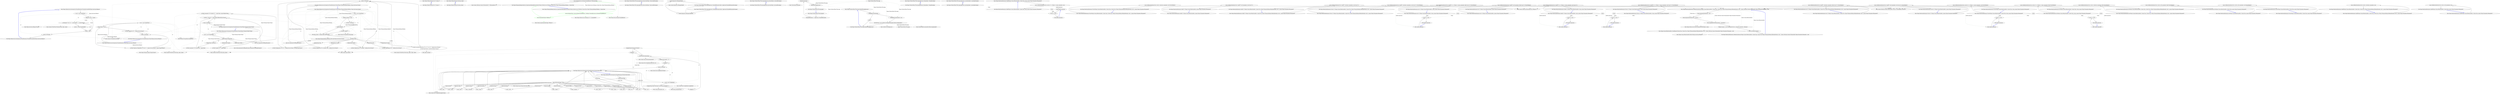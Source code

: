 digraph  {
n0 [label="Entry Ninject.Infrastructure.Introspection.FormatExtensions.FormatActivationPath(Ninject.Activation.IRequest)", span="34-34", cluster="Ninject.Infrastructure.Introspection.FormatExtensions.FormatActivationPath(Ninject.Activation.IRequest)"];
n1 [label="var sw = new StringWriter()", span="36-36", cluster="Ninject.Infrastructure.Introspection.FormatExtensions.FormatActivationPath(Ninject.Activation.IRequest)"];
n2 [label="IRequest current = request", span="38-38", cluster="Ninject.Infrastructure.Introspection.FormatExtensions.FormatActivationPath(Ninject.Activation.IRequest)"];
n8 [label="Entry System.IO.StringWriter.StringWriter()", span="0-0", cluster="System.IO.StringWriter.StringWriter()"];
n4 [label="sw.WriteLine(''{0,3}) {1}'', current.Depth + 1, current.Format())", span="42-42", cluster="Ninject.Infrastructure.Introspection.FormatExtensions.FormatActivationPath(Ninject.Activation.IRequest)"];
n6 [label="return sw.ToString();", span="46-46", cluster="Ninject.Infrastructure.Introspection.FormatExtensions.FormatActivationPath(Ninject.Activation.IRequest)"];
n3 [label="current != null", span="40-40", cluster="Ninject.Infrastructure.Introspection.FormatExtensions.FormatActivationPath(Ninject.Activation.IRequest)"];
n5 [label="current = current.ParentRequest", span="43-43", cluster="Ninject.Infrastructure.Introspection.FormatExtensions.FormatActivationPath(Ninject.Activation.IRequest)"];
n9 [label="Entry Ninject.Activation.IRequest.Format()", span="104-104", cluster="Ninject.Activation.IRequest.Format()"];
n10 [label="Entry System.IO.TextWriter.WriteLine(string, object, object)", span="0-0", cluster="System.IO.TextWriter.WriteLine(string, object, object)"];
n7 [label="Exit Ninject.Infrastructure.Introspection.FormatExtensions.FormatActivationPath(Ninject.Activation.IRequest)", span="34-34", cluster="Ninject.Infrastructure.Introspection.FormatExtensions.FormatActivationPath(Ninject.Activation.IRequest)"];
n11 [label="Entry System.IO.StringWriter.ToString()", span="0-0", cluster="System.IO.StringWriter.ToString()"];
n12 [label="Entry Ninject.Infrastructure.Introspection.FormatExtensions.Format(Ninject.Planning.Bindings.IBinding, Ninject.Activation.IContext)", span="56-56", cluster="Ninject.Infrastructure.Introspection.FormatExtensions.Format(Ninject.Planning.Bindings.IBinding, Ninject.Activation.IContext)"];
n13 [label="var sw = new StringWriter()", span="58-58", cluster="Ninject.Infrastructure.Introspection.FormatExtensions.Format(Ninject.Planning.Bindings.IBinding, Ninject.Activation.IContext)"];
n14 [label="binding.Condition != null", span="60-60", cluster="Ninject.Infrastructure.Introspection.FormatExtensions.Format(Ninject.Planning.Bindings.IBinding, Ninject.Activation.IContext)"];
n16 [label="binding.IsImplicit", span="63-63", cluster="Ninject.Infrastructure.Introspection.FormatExtensions.Format(Ninject.Planning.Bindings.IBinding, Ninject.Activation.IContext)"];
n18 [label="IProvider provider = binding.GetProvider(context)", span="66-66", cluster="Ninject.Infrastructure.Introspection.FormatExtensions.Format(Ninject.Planning.Bindings.IBinding, Ninject.Activation.IContext)"];
n19 [label="binding.Target", span="68-68", cluster="Ninject.Infrastructure.Introspection.FormatExtensions.Format(Ninject.Planning.Bindings.IBinding, Ninject.Activation.IContext)"];
n21 [label="sw.Write(''self-binding of {0}'', binding.Service.Format())", span="71-71", cluster="Ninject.Infrastructure.Introspection.FormatExtensions.Format(Ninject.Planning.Bindings.IBinding, Ninject.Activation.IContext)"];
n23 [label="sw.Write(''binding from {0} to {1}'', binding.Service.Format(), provider.Type.Format())", span="75-75", cluster="Ninject.Infrastructure.Introspection.FormatExtensions.Format(Ninject.Planning.Bindings.IBinding, Ninject.Activation.IContext)"];
n25 [label="sw.Write(''provider binding from {0} to {1} (via {2})'', binding.Service.Format(),\r\n                            provider.Type.Format(), provider.GetType().Format())", span="79-80", cluster="Ninject.Infrastructure.Introspection.FormatExtensions.Format(Ninject.Planning.Bindings.IBinding, Ninject.Activation.IContext)"];
n27 [label="sw.Write(''binding from {0} to method'', binding.Service.Format())", span="84-84", cluster="Ninject.Infrastructure.Introspection.FormatExtensions.Format(Ninject.Planning.Bindings.IBinding, Ninject.Activation.IContext)"];
n29 [label="sw.Write(''binding from {0} to constant value'', binding.Service.Format())", span="88-88", cluster="Ninject.Infrastructure.Introspection.FormatExtensions.Format(Ninject.Planning.Bindings.IBinding, Ninject.Activation.IContext)"];
n15 [label="sw.Write(''conditional '')", span="61-61", cluster="Ninject.Infrastructure.Introspection.FormatExtensions.Format(Ninject.Planning.Bindings.IBinding, Ninject.Activation.IContext)"];
n17 [label="sw.Write(''implicit '')", span="64-64", cluster="Ninject.Infrastructure.Introspection.FormatExtensions.Format(Ninject.Planning.Bindings.IBinding, Ninject.Activation.IContext)"];
n31 [label="return sw.ToString();", span="95-95", cluster="Ninject.Infrastructure.Introspection.FormatExtensions.Format(Ninject.Planning.Bindings.IBinding, Ninject.Activation.IContext)"];
n33 [label="Entry System.IO.StringWriter.Write(string)", span="0-0", cluster="System.IO.StringWriter.Write(string)"];
n34 [label="Entry Ninject.Planning.Bindings.IBinding.GetProvider(Ninject.Activation.IContext)", span="83-83", cluster="Ninject.Planning.Bindings.IBinding.GetProvider(Ninject.Activation.IContext)"];
n20 [label="BindingTarget.Self", span="70-70", cluster="Ninject.Infrastructure.Introspection.FormatExtensions.Format(Ninject.Planning.Bindings.IBinding, Ninject.Activation.IContext)"];
n22 [label="BindingTarget.Type", span="74-74", cluster="Ninject.Infrastructure.Introspection.FormatExtensions.Format(Ninject.Planning.Bindings.IBinding, Ninject.Activation.IContext)"];
n24 [label="BindingTarget.Provider", span="78-78", cluster="Ninject.Infrastructure.Introspection.FormatExtensions.Format(Ninject.Planning.Bindings.IBinding, Ninject.Activation.IContext)"];
n26 [label="BindingTarget.Method", span="83-83", cluster="Ninject.Infrastructure.Introspection.FormatExtensions.Format(Ninject.Planning.Bindings.IBinding, Ninject.Activation.IContext)"];
n28 [label="BindingTarget.Constant", span="87-87", cluster="Ninject.Infrastructure.Introspection.FormatExtensions.Format(Ninject.Planning.Bindings.IBinding, Ninject.Activation.IContext)"];
n30 [label="throw new ArgumentOutOfRangeException();", span="92-92", cluster="Ninject.Infrastructure.Introspection.FormatExtensions.Format(Ninject.Planning.Bindings.IBinding, Ninject.Activation.IContext)"];
n35 [label="Entry System.Type.Format()", span="155-155", cluster="System.Type.Format()"];
n36 [label="Entry System.IO.TextWriter.Write(string, object)", span="0-0", cluster="System.IO.TextWriter.Write(string, object)"];
n37 [label="Entry System.IO.TextWriter.Write(string, object, object)", span="0-0", cluster="System.IO.TextWriter.Write(string, object, object)"];
n38 [label="Entry object.GetType()", span="0-0", cluster="object.GetType()"];
n39 [label="Entry System.IO.TextWriter.Write(string, object, object, object)", span="0-0", cluster="System.IO.TextWriter.Write(string, object, object, object)"];
n32 [label="Exit Ninject.Infrastructure.Introspection.FormatExtensions.Format(Ninject.Planning.Bindings.IBinding, Ninject.Activation.IContext)", span="56-56", cluster="Ninject.Infrastructure.Introspection.FormatExtensions.Format(Ninject.Planning.Bindings.IBinding, Ninject.Activation.IContext)"];
n40 [label="Entry System.ArgumentOutOfRangeException.ArgumentOutOfRangeException()", span="0-0", cluster="System.ArgumentOutOfRangeException.ArgumentOutOfRangeException()"];
n41 [label="Entry Ninject.Infrastructure.Introspection.FormatExtensions.Format(Ninject.Activation.IRequest)", span="104-104", cluster="Ninject.Infrastructure.Introspection.FormatExtensions.Format(Ninject.Activation.IRequest)"];
n42 [label="var sw = new StringWriter()", span="106-106", cluster="Ninject.Infrastructure.Introspection.FormatExtensions.Format(Ninject.Activation.IRequest)"];
n43 [label="request.Target == null", span="108-108", cluster="Ninject.Infrastructure.Introspection.FormatExtensions.Format(Ninject.Activation.IRequest)"];
n44 [label="sw.Write(''Request for {0}'', request.Service.Format())", span="109-109", cluster="Ninject.Infrastructure.Introspection.FormatExtensions.Format(Ninject.Activation.IRequest)"];
n45 [label="sw.Write(''Injection of dependency {0} into {1}'', request.Service.Format(), request.Target.Format())", span="111-111", cluster="Ninject.Infrastructure.Introspection.FormatExtensions.Format(Ninject.Activation.IRequest)"];
n46 [label="return sw.ToString();", span="113-113", cluster="Ninject.Infrastructure.Introspection.FormatExtensions.Format(Ninject.Activation.IRequest)"];
n48 [label="Entry Ninject.Planning.Targets.ITarget.Format()", span="122-122", cluster="Ninject.Planning.Targets.ITarget.Format()"];
n47 [label="Exit Ninject.Infrastructure.Introspection.FormatExtensions.Format(Ninject.Activation.IRequest)", span="104-104", cluster="Ninject.Infrastructure.Introspection.FormatExtensions.Format(Ninject.Activation.IRequest)"];
n49 [label="Entry Ninject.Infrastructure.Introspection.FormatExtensions.Format(Ninject.Planning.Targets.ITarget)", span="122-122", cluster="Ninject.Infrastructure.Introspection.FormatExtensions.Format(Ninject.Planning.Targets.ITarget)"];
n50 [label="var sw = new StringWriter()", span="124-124", cluster="Ninject.Infrastructure.Introspection.FormatExtensions.Format(Ninject.Planning.Targets.ITarget)"];
n51 [label="target.Member.MemberType", span="126-126", cluster="Ninject.Infrastructure.Introspection.FormatExtensions.Format(Ninject.Planning.Targets.ITarget)"];
n53 [label="sw.Write(''parameter {0} of constructor'', target.Name)", span="129-129", cluster="Ninject.Infrastructure.Introspection.FormatExtensions.Format(Ninject.Planning.Targets.ITarget)"];
n55 [label="sw.Write(''parameter {0} of method {1}'', target.Name, target.Member.Name)", span="133-133", cluster="Ninject.Infrastructure.Introspection.FormatExtensions.Format(Ninject.Planning.Targets.ITarget)"];
n57 [label="sw.Write(''property {0}'', target.Name)", span="137-137", cluster="Ninject.Infrastructure.Introspection.FormatExtensions.Format(Ninject.Planning.Targets.ITarget)"];
n59 [label="sw.Write('' of type {0}'', target.Member.ReflectedType.Format())", span="144-144", cluster="Ninject.Infrastructure.Introspection.FormatExtensions.Format(Ninject.Planning.Targets.ITarget)"];
n60 [label="return sw.ToString();", span="146-146", cluster="Ninject.Infrastructure.Introspection.FormatExtensions.Format(Ninject.Planning.Targets.ITarget)"];
n52 [label="MemberTypes.Constructor", span="128-128", cluster="Ninject.Infrastructure.Introspection.FormatExtensions.Format(Ninject.Planning.Targets.ITarget)"];
n54 [label="MemberTypes.Method", span="132-132", cluster="Ninject.Infrastructure.Introspection.FormatExtensions.Format(Ninject.Planning.Targets.ITarget)"];
n56 [label="MemberTypes.Property", span="136-136", cluster="Ninject.Infrastructure.Introspection.FormatExtensions.Format(Ninject.Planning.Targets.ITarget)"];
n58 [label="throw new ArgumentOutOfRangeException();", span="141-141", cluster="Ninject.Infrastructure.Introspection.FormatExtensions.Format(Ninject.Planning.Targets.ITarget)"];
n61 [label="Exit Ninject.Infrastructure.Introspection.FormatExtensions.Format(Ninject.Planning.Targets.ITarget)", span="122-122", cluster="Ninject.Infrastructure.Introspection.FormatExtensions.Format(Ninject.Planning.Targets.ITarget)"];
n62 [label="Entry Ninject.Infrastructure.Introspection.FormatExtensions.Format(System.Type)", span="155-155", cluster="Ninject.Infrastructure.Introspection.FormatExtensions.Format(System.Type)"];
n63 [label="type.IsGenericType", span="157-157", cluster="Ninject.Infrastructure.Introspection.FormatExtensions.Format(System.Type)"];
n65 [label="sb.Append(type.Name.Substring(0, type.Name.LastIndexOf('`')))", span="161-161", cluster="Ninject.Infrastructure.Introspection.FormatExtensions.Format(System.Type)"];
n67 [label="type.GetGenericArguments()", span="164-164", cluster="Ninject.Infrastructure.Introspection.FormatExtensions.Format(System.Type)"];
n73 [label="Type.GetTypeCode(type)", span="177-177", cluster="Ninject.Infrastructure.Introspection.FormatExtensions.Format(System.Type)"];
n104 [label="return type.Name;", span="194-194", cluster="Ninject.Infrastructure.Introspection.FormatExtensions.Format(System.Type)"];
n64 [label="var sb = new StringBuilder()", span="159-159", cluster="Ninject.Infrastructure.Introspection.FormatExtensions.Format(System.Type)"];
n106 [label="Entry System.Text.StringBuilder.StringBuilder()", span="0-0", cluster="System.Text.StringBuilder.StringBuilder()"];
n66 [label="sb.Append(''{'')", span="162-162", cluster="Ninject.Infrastructure.Introspection.FormatExtensions.Format(System.Type)"];
n68 [label="sb.Append(genericArgument.Format())", span="166-166", cluster="Ninject.Infrastructure.Introspection.FormatExtensions.Format(System.Type)"];
n69 [label="sb.Append('', '')", span="167-167", cluster="Ninject.Infrastructure.Introspection.FormatExtensions.Format(System.Type)"];
n70 [label="sb.Remove(sb.Length - 2, 2)", span="170-170", cluster="Ninject.Infrastructure.Introspection.FormatExtensions.Format(System.Type)"];
n71 [label="sb.Append(''}'')", span="171-171", cluster="Ninject.Infrastructure.Introspection.FormatExtensions.Format(System.Type)"];
n72 [label="return sb.ToString();", span="173-173", cluster="Ninject.Infrastructure.Introspection.FormatExtensions.Format(System.Type)"];
n107 [label="Entry string.LastIndexOf(char)", span="0-0", cluster="string.LastIndexOf(char)"];
n108 [label="Entry string.Substring(int, int)", span="0-0", cluster="string.Substring(int, int)"];
n109 [label="Entry System.Text.StringBuilder.Append(string)", span="0-0", cluster="System.Text.StringBuilder.Append(string)"];
n110 [label="Entry System.Type.GetGenericArguments()", span="0-0", cluster="System.Type.GetGenericArguments()"];
n111 [label="Entry System.Text.StringBuilder.Remove(int, int)", span="0-0", cluster="System.Text.StringBuilder.Remove(int, int)"];
n74 [label="TypeCode.Boolean", span="179-179", cluster="Ninject.Infrastructure.Introspection.FormatExtensions.Format(System.Type)"];
n76 [label="TypeCode.Char", span="180-180", cluster="Ninject.Infrastructure.Introspection.FormatExtensions.Format(System.Type)"];
n78 [label="TypeCode.SByte", span="181-181", cluster="Ninject.Infrastructure.Introspection.FormatExtensions.Format(System.Type)"];
n80 [label="TypeCode.Byte", span="182-182", cluster="Ninject.Infrastructure.Introspection.FormatExtensions.Format(System.Type)"];
n82 [label="TypeCode.Int16", span="183-183", cluster="Ninject.Infrastructure.Introspection.FormatExtensions.Format(System.Type)"];
n84 [label="TypeCode.UInt16", span="184-184", cluster="Ninject.Infrastructure.Introspection.FormatExtensions.Format(System.Type)"];
n86 [label="TypeCode.Int32", span="185-185", cluster="Ninject.Infrastructure.Introspection.FormatExtensions.Format(System.Type)"];
n88 [label="TypeCode.UInt32", span="186-186", cluster="Ninject.Infrastructure.Introspection.FormatExtensions.Format(System.Type)"];
n90 [label="TypeCode.Int64", span="187-187", cluster="Ninject.Infrastructure.Introspection.FormatExtensions.Format(System.Type)"];
n92 [label="TypeCode.UInt64", span="188-188", cluster="Ninject.Infrastructure.Introspection.FormatExtensions.Format(System.Type)"];
n94 [label="TypeCode.Single", span="189-189", cluster="Ninject.Infrastructure.Introspection.FormatExtensions.Format(System.Type)"];
n96 [label="TypeCode.Double", span="190-190", cluster="Ninject.Infrastructure.Introspection.FormatExtensions.Format(System.Type)"];
n98 [label="TypeCode.Decimal", span="191-191", cluster="Ninject.Infrastructure.Introspection.FormatExtensions.Format(System.Type)"];
n100 [label="TypeCode.DateTime", span="192-192", cluster="Ninject.Infrastructure.Introspection.FormatExtensions.Format(System.Type)"];
n102 [label="TypeCode.String", span="193-193", cluster="Ninject.Infrastructure.Introspection.FormatExtensions.Format(System.Type)"];
n113 [label="Entry System.Type.GetTypeCode(System.Type)", span="0-0", cluster="System.Type.GetTypeCode(System.Type)"];
n75 [label="return ''bool'';", span="179-179", cluster="Ninject.Infrastructure.Introspection.FormatExtensions.Format(System.Type)"];
n77 [label="return ''char'';", span="180-180", cluster="Ninject.Infrastructure.Introspection.FormatExtensions.Format(System.Type)"];
n79 [label="return ''sbyte'';", span="181-181", cluster="Ninject.Infrastructure.Introspection.FormatExtensions.Format(System.Type)"];
n81 [label="return ''byte'';", span="182-182", cluster="Ninject.Infrastructure.Introspection.FormatExtensions.Format(System.Type)"];
n83 [label="return ''short'';", span="183-183", cluster="Ninject.Infrastructure.Introspection.FormatExtensions.Format(System.Type)"];
n85 [label="return ''ushort'';", span="184-184", cluster="Ninject.Infrastructure.Introspection.FormatExtensions.Format(System.Type)"];
n87 [label="return ''int'';", span="185-185", cluster="Ninject.Infrastructure.Introspection.FormatExtensions.Format(System.Type)"];
n89 [label="return ''uint'';", span="186-186", cluster="Ninject.Infrastructure.Introspection.FormatExtensions.Format(System.Type)"];
n91 [label="return ''long'';", span="187-187", cluster="Ninject.Infrastructure.Introspection.FormatExtensions.Format(System.Type)"];
n93 [label="return ''ulong'';", span="188-188", cluster="Ninject.Infrastructure.Introspection.FormatExtensions.Format(System.Type)"];
n95 [label="return ''float'';", span="189-189", cluster="Ninject.Infrastructure.Introspection.FormatExtensions.Format(System.Type)"];
n97 [label="return ''double'';", span="190-190", cluster="Ninject.Infrastructure.Introspection.FormatExtensions.Format(System.Type)"];
n99 [label="return ''decimal'';", span="191-191", cluster="Ninject.Infrastructure.Introspection.FormatExtensions.Format(System.Type)"];
n101 [label="return ''DateTime'';", span="192-192", cluster="Ninject.Infrastructure.Introspection.FormatExtensions.Format(System.Type)"];
n103 [label="return ''string'';", span="193-193", cluster="Ninject.Infrastructure.Introspection.FormatExtensions.Format(System.Type)"];
n105 [label="Exit Ninject.Infrastructure.Introspection.FormatExtensions.Format(System.Type)", span="155-155", cluster="Ninject.Infrastructure.Introspection.FormatExtensions.Format(System.Type)"];
n112 [label="Entry System.Text.StringBuilder.ToString()", span="0-0", cluster="System.Text.StringBuilder.ToString()"];
m0_0 [label="Entry Ninject.INinjectSettings.Get<T>(string, T)", span="64-64", cluster="Ninject.INinjectSettings.Get<T>(string, T)", file="BindingConfiguration.cs"];
m0_1 [label="Exit Ninject.INinjectSettings.Get<T>(string, T)", span="64-64", cluster="Ninject.INinjectSettings.Get<T>(string, T)", file="BindingConfiguration.cs"];
m0_2 [label="Entry Ninject.INinjectSettings.Set(string, object)", span="71-71", cluster="Ninject.INinjectSettings.Set(string, object)", file="BindingConfiguration.cs"];
m0_3 [label="Exit Ninject.INinjectSettings.Set(string, object)", span="71-71", cluster="Ninject.INinjectSettings.Set(string, object)", file="BindingConfiguration.cs"];
m4_8 [label="Entry System.Collections.Generic.IEnumerable<T>.ToEnumerable<T>()", span="40-40", cluster="System.Collections.Generic.IEnumerable<T>.ToEnumerable<T>()", file="INinjectSettings.cs"];
m4_5 [label="Entry System.Type.GetGenericTypeDefinition()", span="0-0", cluster="System.Type.GetGenericTypeDefinition()", file="INinjectSettings.cs"];
m4_0 [label="Entry Ninject.Planning.Bindings.Resolvers.OpenGenericBindingResolver.Resolve(Ninject.Infrastructure.Multimap<System.Type, Ninject.Planning.Bindings.IBinding>, System.Type)", span="32-32", cluster="Ninject.Planning.Bindings.Resolvers.OpenGenericBindingResolver.Resolve(Ninject.Infrastructure.Multimap<System.Type, Ninject.Planning.Bindings.IBinding>, System.Type)", file="INinjectSettings.cs"];
m4_1 [label="!service.IsGenericType || service.IsGenericTypeDefinition || !bindings.ContainsKey(service.GetGenericTypeDefinition())", span="34-34", cluster="Ninject.Planning.Bindings.Resolvers.OpenGenericBindingResolver.Resolve(Ninject.Infrastructure.Multimap<System.Type, Ninject.Planning.Bindings.IBinding>, System.Type)", file="INinjectSettings.cs", color=green, community=0];
m4_3 [label="return bindings[service.GetGenericTypeDefinition()].ToEnumerable();", span="37-37", cluster="Ninject.Planning.Bindings.Resolvers.OpenGenericBindingResolver.Resolve(Ninject.Infrastructure.Multimap<System.Type, Ninject.Planning.Bindings.IBinding>, System.Type)", file="INinjectSettings.cs"];
m4_2 [label="return Enumerable.Empty<IBinding>();", span="35-35", cluster="Ninject.Planning.Bindings.Resolvers.OpenGenericBindingResolver.Resolve(Ninject.Infrastructure.Multimap<System.Type, Ninject.Planning.Bindings.IBinding>, System.Type)", file="INinjectSettings.cs", color=green, community=0];
m4_4 [label="Exit Ninject.Planning.Bindings.Resolvers.OpenGenericBindingResolver.Resolve(Ninject.Infrastructure.Multimap<System.Type, Ninject.Planning.Bindings.IBinding>, System.Type)", span="32-32", cluster="Ninject.Planning.Bindings.Resolvers.OpenGenericBindingResolver.Resolve(Ninject.Infrastructure.Multimap<System.Type, Ninject.Planning.Bindings.IBinding>, System.Type)", file="INinjectSettings.cs"];
m4_6 [label="Entry Ninject.Infrastructure.Multimap<K, V>.ContainsKey(K)", span="113-113", cluster="Ninject.Infrastructure.Multimap<K, V>.ContainsKey(K)", file="INinjectSettings.cs"];
m4_7 [label="Entry System.Linq.Enumerable.Empty<TResult>()", span="0-0", cluster="System.Linq.Enumerable.Empty<TResult>()", file="INinjectSettings.cs"];
m5_11 [label="Entry Ninject.WindowsPhone7Tests.App.Application_Deactivated(object, DeactivatedEventArgs)", span="42-42", cluster="Ninject.WindowsPhone7Tests.App.Application_Deactivated(object, DeactivatedEventArgs)", file="KernelBase.cs"];
m5_12 [label="Exit Ninject.WindowsPhone7Tests.App.Application_Deactivated(object, DeactivatedEventArgs)", span="42-42", cluster="Ninject.WindowsPhone7Tests.App.Application_Deactivated(object, DeactivatedEventArgs)", file="KernelBase.cs"];
m5_19 [label="Entry System.Diagnostics.Debugger.Break()", span="0-0", cluster="System.Diagnostics.Debugger.Break()", file="KernelBase.cs"];
m5_9 [label="Entry Ninject.WindowsPhone7Tests.App.Application_Activated(object, ActivatedEventArgs)", span="36-36", cluster="Ninject.WindowsPhone7Tests.App.Application_Activated(object, ActivatedEventArgs)", file="KernelBase.cs"];
m5_10 [label="Exit Ninject.WindowsPhone7Tests.App.Application_Activated(object, ActivatedEventArgs)", span="36-36", cluster="Ninject.WindowsPhone7Tests.App.Application_Activated(object, ActivatedEventArgs)", file="KernelBase.cs"];
m5_5 [label="Entry Unk.InitializeComponent", span="", cluster="Unk.InitializeComponent", file="KernelBase.cs"];
m5_13 [label="Entry Ninject.WindowsPhone7Tests.App.Application_Closing(object, ClosingEventArgs)", span="48-48", cluster="Ninject.WindowsPhone7Tests.App.Application_Closing(object, ClosingEventArgs)", file="KernelBase.cs"];
m5_14 [label="Exit Ninject.WindowsPhone7Tests.App.Application_Closing(object, ClosingEventArgs)", span="48-48", cluster="Ninject.WindowsPhone7Tests.App.Application_Closing(object, ClosingEventArgs)", file="KernelBase.cs"];
m5_26 [label="Entry System.Reflection.Assembly.GetExecutingAssembly()", span="0-0", cluster="System.Reflection.Assembly.GetExecutingAssembly()", file="KernelBase.cs"];
m5_6 [label="Entry Ninject.WindowsPhone7Tests.App.InitializePhoneApplication()", span="68-68", cluster="Ninject.WindowsPhone7Tests.App.InitializePhoneApplication()", file="KernelBase.cs"];
m5_20 [label=phoneApplicationInitialized, span="70-70", cluster="Ninject.WindowsPhone7Tests.App.InitializePhoneApplication()", file="KernelBase.cs"];
m5_21 [label="return;", span="71-71", cluster="Ninject.WindowsPhone7Tests.App.InitializePhoneApplication()", file="KernelBase.cs"];
m5_22 [label="phoneApplicationInitialized = true", span="72-72", cluster="Ninject.WindowsPhone7Tests.App.InitializePhoneApplication()", file="KernelBase.cs"];
m5_23 [label="this.RootVisual = new UnitDriven.TestEngine(Assembly.GetExecutingAssembly())", span="74-74", cluster="Ninject.WindowsPhone7Tests.App.InitializePhoneApplication()", file="KernelBase.cs"];
m5_24 [label="Exit Ninject.WindowsPhone7Tests.App.InitializePhoneApplication()", span="68-68", cluster="Ninject.WindowsPhone7Tests.App.InitializePhoneApplication()", file="KernelBase.cs"];
m5_0 [label="Entry Ninject.WindowsPhone7Tests.App.App()", span="15-15", cluster="Ninject.WindowsPhone7Tests.App.App()", file="KernelBase.cs"];
m5_1 [label="UnhandledException += Application_UnhandledException", span="19-19", cluster="Ninject.WindowsPhone7Tests.App.App()", file="KernelBase.cs"];
m5_2 [label="InitializeComponent()", span="22-22", cluster="Ninject.WindowsPhone7Tests.App.App()", file="KernelBase.cs"];
m5_3 [label="InitializePhoneApplication()", span="25-25", cluster="Ninject.WindowsPhone7Tests.App.App()", file="KernelBase.cs"];
m5_4 [label="Exit Ninject.WindowsPhone7Tests.App.App()", span="15-15", cluster="Ninject.WindowsPhone7Tests.App.App()", file="KernelBase.cs"];
m5_25 [label="Entry UnitDriven.TestEngine.cstr", span="", cluster="UnitDriven.TestEngine.cstr", file="KernelBase.cs"];
m5_7 [label="Entry Ninject.WindowsPhone7Tests.App.Application_Launching(object, LaunchingEventArgs)", span="30-30", cluster="Ninject.WindowsPhone7Tests.App.Application_Launching(object, LaunchingEventArgs)", file="KernelBase.cs"];
m5_8 [label="Exit Ninject.WindowsPhone7Tests.App.Application_Launching(object, LaunchingEventArgs)", span="30-30", cluster="Ninject.WindowsPhone7Tests.App.Application_Launching(object, LaunchingEventArgs)", file="KernelBase.cs"];
m5_15 [label="Entry Ninject.WindowsPhone7Tests.App.Application_UnhandledException(object, ApplicationUnhandledExceptionEventArgs)", span="53-53", cluster="Ninject.WindowsPhone7Tests.App.Application_UnhandledException(object, ApplicationUnhandledExceptionEventArgs)", file="KernelBase.cs"];
m5_16 [label="System.Diagnostics.Debugger.IsAttached", span="55-55", cluster="Ninject.WindowsPhone7Tests.App.Application_UnhandledException(object, ApplicationUnhandledExceptionEventArgs)", file="KernelBase.cs"];
m5_17 [label="System.Diagnostics.Debugger.Break()", span="58-58", cluster="Ninject.WindowsPhone7Tests.App.Application_UnhandledException(object, ApplicationUnhandledExceptionEventArgs)", file="KernelBase.cs"];
m5_18 [label="Exit Ninject.WindowsPhone7Tests.App.Application_UnhandledException(object, ApplicationUnhandledExceptionEventArgs)", span="53-53", cluster="Ninject.WindowsPhone7Tests.App.Application_UnhandledException(object, ApplicationUnhandledExceptionEventArgs)", file="KernelBase.cs"];
m5_27 [label="Ninject.WindowsPhone7Tests.App", span="", file="KernelBase.cs"];
m5_28 [label="Ninject.WindowsPhone7Tests.App", span="", file="KernelBase.cs"];
m6_66 [label="Entry Ninject.ResolutionExtensions.GetAll(Ninject.Syntax.IResolutionRoot, System.Type, string, params Ninject.Parameters.IParameter[])", span="244-244", cluster="Ninject.ResolutionExtensions.GetAll(Ninject.Syntax.IResolutionRoot, System.Type, string, params Ninject.Parameters.IParameter[])", file="NinjectSettings.cs"];
m6_67 [label="return GetResolutionIterator(root, service, b => b.Name == name, parameters, true);", span="246-246", cluster="Ninject.ResolutionExtensions.GetAll(Ninject.Syntax.IResolutionRoot, System.Type, string, params Ninject.Parameters.IParameter[])", file="NinjectSettings.cs"];
m6_68 [label="Exit Ninject.ResolutionExtensions.GetAll(Ninject.Syntax.IResolutionRoot, System.Type, string, params Ninject.Parameters.IParameter[])", span="244-244", cluster="Ninject.ResolutionExtensions.GetAll(Ninject.Syntax.IResolutionRoot, System.Type, string, params Ninject.Parameters.IParameter[])", file="NinjectSettings.cs"];
m6_60 [label="Entry Ninject.ResolutionExtensions.TryGet(Ninject.Syntax.IResolutionRoot, System.Type, System.Func<Ninject.Planning.Bindings.IBindingMetadata, bool>, params Ninject.Parameters.IParameter[])", span="219-219", cluster="Ninject.ResolutionExtensions.TryGet(Ninject.Syntax.IResolutionRoot, System.Type, System.Func<Ninject.Planning.Bindings.IBindingMetadata, bool>, params Ninject.Parameters.IParameter[])", file="NinjectSettings.cs"];
m6_61 [label="return GetResolutionIterator(root, service, constraint, parameters, true).FirstOrDefault();", span="221-221", cluster="Ninject.ResolutionExtensions.TryGet(Ninject.Syntax.IResolutionRoot, System.Type, System.Func<Ninject.Planning.Bindings.IBindingMetadata, bool>, params Ninject.Parameters.IParameter[])", file="NinjectSettings.cs"];
m6_62 [label="Exit Ninject.ResolutionExtensions.TryGet(Ninject.Syntax.IResolutionRoot, System.Type, System.Func<Ninject.Planning.Bindings.IBindingMetadata, bool>, params Ninject.Parameters.IParameter[])", span="219-219", cluster="Ninject.ResolutionExtensions.TryGet(Ninject.Syntax.IResolutionRoot, System.Type, System.Func<Ninject.Planning.Bindings.IBindingMetadata, bool>, params Ninject.Parameters.IParameter[])", file="NinjectSettings.cs"];
m6_24 [label="Entry Ninject.ResolutionExtensions.TryGet<T>(Ninject.Syntax.IResolutionRoot, System.Func<Ninject.Planning.Bindings.IBindingMetadata, bool>, params Ninject.Parameters.IParameter[])", span="105-105", cluster="Ninject.ResolutionExtensions.TryGet<T>(Ninject.Syntax.IResolutionRoot, System.Func<Ninject.Planning.Bindings.IBindingMetadata, bool>, params Ninject.Parameters.IParameter[])", file="NinjectSettings.cs"];
m6_25 [label="return GetResolutionIterator(root, typeof(T), constraint, parameters, true).Cast<T>().FirstOrDefault();", span="107-107", cluster="Ninject.ResolutionExtensions.TryGet<T>(Ninject.Syntax.IResolutionRoot, System.Func<Ninject.Planning.Bindings.IBindingMetadata, bool>, params Ninject.Parameters.IParameter[])", file="NinjectSettings.cs"];
m6_26 [label="Exit Ninject.ResolutionExtensions.TryGet<T>(Ninject.Syntax.IResolutionRoot, System.Func<Ninject.Planning.Bindings.IBindingMetadata, bool>, params Ninject.Parameters.IParameter[])", span="105-105", cluster="Ninject.ResolutionExtensions.TryGet<T>(Ninject.Syntax.IResolutionRoot, System.Func<Ninject.Planning.Bindings.IBindingMetadata, bool>, params Ninject.Parameters.IParameter[])", file="NinjectSettings.cs"];
m6_4 [label="Entry System.Collections.IEnumerable.Cast<TResult>()", span="0-0", cluster="System.Collections.IEnumerable.Cast<TResult>()", file="NinjectSettings.cs"];
m6_0 [label="Entry Ninject.ResolutionExtensions.Get<T>(Ninject.Syntax.IResolutionRoot, params Ninject.Parameters.IParameter[])", span="41-41", cluster="Ninject.ResolutionExtensions.Get<T>(Ninject.Syntax.IResolutionRoot, params Ninject.Parameters.IParameter[])", file="NinjectSettings.cs"];
m6_1 [label="return GetResolutionIterator(root, typeof(T), null, parameters, false).Cast<T>().FirstOrDefault();", span="43-43", cluster="Ninject.ResolutionExtensions.Get<T>(Ninject.Syntax.IResolutionRoot, params Ninject.Parameters.IParameter[])", file="NinjectSettings.cs"];
m6_2 [label="Exit Ninject.ResolutionExtensions.Get<T>(Ninject.Syntax.IResolutionRoot, params Ninject.Parameters.IParameter[])", span="41-41", cluster="Ninject.ResolutionExtensions.Get<T>(Ninject.Syntax.IResolutionRoot, params Ninject.Parameters.IParameter[])", file="NinjectSettings.cs"];
m6_54 [label="Entry Ninject.ResolutionExtensions.TryGet(Ninject.Syntax.IResolutionRoot, System.Type, string, params Ninject.Parameters.IParameter[])", span="206-206", cluster="Ninject.ResolutionExtensions.TryGet(Ninject.Syntax.IResolutionRoot, System.Type, string, params Ninject.Parameters.IParameter[])", file="NinjectSettings.cs"];
m6_55 [label="return GetResolutionIterator(root, service, b => b.Name == name, parameters, true).FirstOrDefault();", span="208-208", cluster="Ninject.ResolutionExtensions.TryGet(Ninject.Syntax.IResolutionRoot, System.Type, string, params Ninject.Parameters.IParameter[])", file="NinjectSettings.cs"];
m6_56 [label="Exit Ninject.ResolutionExtensions.TryGet(Ninject.Syntax.IResolutionRoot, System.Type, string, params Ninject.Parameters.IParameter[])", span="206-206", cluster="Ninject.ResolutionExtensions.TryGet(Ninject.Syntax.IResolutionRoot, System.Type, string, params Ninject.Parameters.IParameter[])", file="NinjectSettings.cs"];
m6_42 [label="Entry Ninject.ResolutionExtensions.Get(Ninject.Syntax.IResolutionRoot, System.Type, string, params Ninject.Parameters.IParameter[])", span="168-168", cluster="Ninject.ResolutionExtensions.Get(Ninject.Syntax.IResolutionRoot, System.Type, string, params Ninject.Parameters.IParameter[])", file="NinjectSettings.cs"];
m6_43 [label="return GetResolutionIterator(root, service, b => b.Name == name, parameters, false).FirstOrDefault();", span="170-170", cluster="Ninject.ResolutionExtensions.Get(Ninject.Syntax.IResolutionRoot, System.Type, string, params Ninject.Parameters.IParameter[])", file="NinjectSettings.cs"];
m6_44 [label="Exit Ninject.ResolutionExtensions.Get(Ninject.Syntax.IResolutionRoot, System.Type, string, params Ninject.Parameters.IParameter[])", span="168-168", cluster="Ninject.ResolutionExtensions.Get(Ninject.Syntax.IResolutionRoot, System.Type, string, params Ninject.Parameters.IParameter[])", file="NinjectSettings.cs"];
m6_5 [label="Entry System.Collections.Generic.IEnumerable<TSource>.FirstOrDefault<TSource>()", span="0-0", cluster="System.Collections.Generic.IEnumerable<TSource>.FirstOrDefault<TSource>()", file="NinjectSettings.cs"];
m6_72 [label="Entry Ninject.ResolutionExtensions.GetAll(Ninject.Syntax.IResolutionRoot, System.Type, System.Func<Ninject.Planning.Bindings.IBindingMetadata, bool>, params Ninject.Parameters.IParameter[])", span="257-257", cluster="Ninject.ResolutionExtensions.GetAll(Ninject.Syntax.IResolutionRoot, System.Type, System.Func<Ninject.Planning.Bindings.IBindingMetadata, bool>, params Ninject.Parameters.IParameter[])", file="NinjectSettings.cs"];
m6_73 [label="return GetResolutionIterator(root, service, constraint, parameters, true);", span="259-259", cluster="Ninject.ResolutionExtensions.GetAll(Ninject.Syntax.IResolutionRoot, System.Type, System.Func<Ninject.Planning.Bindings.IBindingMetadata, bool>, params Ninject.Parameters.IParameter[])", file="NinjectSettings.cs"];
m6_74 [label="Exit Ninject.ResolutionExtensions.GetAll(Ninject.Syntax.IResolutionRoot, System.Type, System.Func<Ninject.Planning.Bindings.IBindingMetadata, bool>, params Ninject.Parameters.IParameter[])", span="257-257", cluster="Ninject.ResolutionExtensions.GetAll(Ninject.Syntax.IResolutionRoot, System.Type, System.Func<Ninject.Planning.Bindings.IBindingMetadata, bool>, params Ninject.Parameters.IParameter[])", file="NinjectSettings.cs"];
m6_27 [label="Entry Ninject.ResolutionExtensions.GetAll<T>(Ninject.Syntax.IResolutionRoot, params Ninject.Parameters.IParameter[])", span="117-117", cluster="Ninject.ResolutionExtensions.GetAll<T>(Ninject.Syntax.IResolutionRoot, params Ninject.Parameters.IParameter[])", file="NinjectSettings.cs"];
m6_28 [label="return GetResolutionIterator(root, typeof(T), null, parameters, true).Cast<T>();", span="119-119", cluster="Ninject.ResolutionExtensions.GetAll<T>(Ninject.Syntax.IResolutionRoot, params Ninject.Parameters.IParameter[])", file="NinjectSettings.cs"];
m6_29 [label="Exit Ninject.ResolutionExtensions.GetAll<T>(Ninject.Syntax.IResolutionRoot, params Ninject.Parameters.IParameter[])", span="117-117", cluster="Ninject.ResolutionExtensions.GetAll<T>(Ninject.Syntax.IResolutionRoot, params Ninject.Parameters.IParameter[])", file="NinjectSettings.cs"];
m6_6 [label="Entry Ninject.ResolutionExtensions.Get<T>(Ninject.Syntax.IResolutionRoot, string, params Ninject.Parameters.IParameter[])", span="54-54", cluster="Ninject.ResolutionExtensions.Get<T>(Ninject.Syntax.IResolutionRoot, string, params Ninject.Parameters.IParameter[])", file="NinjectSettings.cs"];
m6_7 [label="return GetResolutionIterator(root, typeof(T), b => b.Name == name, parameters, false).Cast<T>().FirstOrDefault();", span="56-56", cluster="Ninject.ResolutionExtensions.Get<T>(Ninject.Syntax.IResolutionRoot, string, params Ninject.Parameters.IParameter[])", file="NinjectSettings.cs"];
m6_8 [label="Exit Ninject.ResolutionExtensions.Get<T>(Ninject.Syntax.IResolutionRoot, string, params Ninject.Parameters.IParameter[])", span="54-54", cluster="Ninject.ResolutionExtensions.Get<T>(Ninject.Syntax.IResolutionRoot, string, params Ninject.Parameters.IParameter[])", file="NinjectSettings.cs"];
m6_63 [label="Entry Ninject.ResolutionExtensions.GetAll(Ninject.Syntax.IResolutionRoot, System.Type, params Ninject.Parameters.IParameter[])", span="231-231", cluster="Ninject.ResolutionExtensions.GetAll(Ninject.Syntax.IResolutionRoot, System.Type, params Ninject.Parameters.IParameter[])", file="NinjectSettings.cs"];
m6_64 [label="return GetResolutionIterator(root, service, null, parameters, true);", span="233-233", cluster="Ninject.ResolutionExtensions.GetAll(Ninject.Syntax.IResolutionRoot, System.Type, params Ninject.Parameters.IParameter[])", file="NinjectSettings.cs"];
m6_65 [label="Exit Ninject.ResolutionExtensions.GetAll(Ninject.Syntax.IResolutionRoot, System.Type, params Ninject.Parameters.IParameter[])", span="231-231", cluster="Ninject.ResolutionExtensions.GetAll(Ninject.Syntax.IResolutionRoot, System.Type, params Ninject.Parameters.IParameter[])", file="NinjectSettings.cs"];
m6_36 [label="Entry Ninject.ResolutionExtensions.GetAll<T>(Ninject.Syntax.IResolutionRoot, System.Func<Ninject.Planning.Bindings.IBindingMetadata, bool>, params Ninject.Parameters.IParameter[])", span="143-143", cluster="Ninject.ResolutionExtensions.GetAll<T>(Ninject.Syntax.IResolutionRoot, System.Func<Ninject.Planning.Bindings.IBindingMetadata, bool>, params Ninject.Parameters.IParameter[])", file="NinjectSettings.cs"];
m6_37 [label="return GetResolutionIterator(root, typeof(T), constraint, parameters, true).Cast<T>();", span="145-145", cluster="Ninject.ResolutionExtensions.GetAll<T>(Ninject.Syntax.IResolutionRoot, System.Func<Ninject.Planning.Bindings.IBindingMetadata, bool>, params Ninject.Parameters.IParameter[])", file="NinjectSettings.cs"];
m6_38 [label="Exit Ninject.ResolutionExtensions.GetAll<T>(Ninject.Syntax.IResolutionRoot, System.Func<Ninject.Planning.Bindings.IBindingMetadata, bool>, params Ninject.Parameters.IParameter[])", span="143-143", cluster="Ninject.ResolutionExtensions.GetAll<T>(Ninject.Syntax.IResolutionRoot, System.Func<Ninject.Planning.Bindings.IBindingMetadata, bool>, params Ninject.Parameters.IParameter[])", file="NinjectSettings.cs"];
m6_81 [label="Entry Ninject.Infrastructure.Ensure.ArgumentNotNull(object, string)", span="24-24", cluster="Ninject.Infrastructure.Ensure.ArgumentNotNull(object, string)", file="NinjectSettings.cs"];
m6_48 [label="Entry Ninject.ResolutionExtensions.Get(Ninject.Syntax.IResolutionRoot, System.Type, System.Func<Ninject.Planning.Bindings.IBindingMetadata, bool>, params Ninject.Parameters.IParameter[])", span="181-181", cluster="Ninject.ResolutionExtensions.Get(Ninject.Syntax.IResolutionRoot, System.Type, System.Func<Ninject.Planning.Bindings.IBindingMetadata, bool>, params Ninject.Parameters.IParameter[])", file="NinjectSettings.cs"];
m6_49 [label="return GetResolutionIterator(root, service, constraint, parameters, false).FirstOrDefault();", span="183-183", cluster="Ninject.ResolutionExtensions.Get(Ninject.Syntax.IResolutionRoot, System.Type, System.Func<Ninject.Planning.Bindings.IBindingMetadata, bool>, params Ninject.Parameters.IParameter[])", file="NinjectSettings.cs"];
m6_50 [label="Exit Ninject.ResolutionExtensions.Get(Ninject.Syntax.IResolutionRoot, System.Type, System.Func<Ninject.Planning.Bindings.IBindingMetadata, bool>, params Ninject.Parameters.IParameter[])", span="181-181", cluster="Ninject.ResolutionExtensions.Get(Ninject.Syntax.IResolutionRoot, System.Type, System.Func<Ninject.Planning.Bindings.IBindingMetadata, bool>, params Ninject.Parameters.IParameter[])", file="NinjectSettings.cs"];
m6_83 [label="Entry Ninject.Syntax.IResolutionRoot.Resolve(Ninject.Activation.IRequest)", span="44-44", cluster="Ninject.Syntax.IResolutionRoot.Resolve(Ninject.Activation.IRequest)", file="NinjectSettings.cs"];
m6_30 [label="Entry Ninject.ResolutionExtensions.GetAll<T>(Ninject.Syntax.IResolutionRoot, string, params Ninject.Parameters.IParameter[])", span="130-130", cluster="Ninject.ResolutionExtensions.GetAll<T>(Ninject.Syntax.IResolutionRoot, string, params Ninject.Parameters.IParameter[])", file="NinjectSettings.cs"];
m6_31 [label="return GetResolutionIterator(root, typeof(T), b => b.Name == name, parameters, true).Cast<T>();", span="132-132", cluster="Ninject.ResolutionExtensions.GetAll<T>(Ninject.Syntax.IResolutionRoot, string, params Ninject.Parameters.IParameter[])", file="NinjectSettings.cs"];
m6_32 [label="Exit Ninject.ResolutionExtensions.GetAll<T>(Ninject.Syntax.IResolutionRoot, string, params Ninject.Parameters.IParameter[])", span="130-130", cluster="Ninject.ResolutionExtensions.GetAll<T>(Ninject.Syntax.IResolutionRoot, string, params Ninject.Parameters.IParameter[])", file="NinjectSettings.cs"];
m6_18 [label="Entry Ninject.ResolutionExtensions.TryGet<T>(Ninject.Syntax.IResolutionRoot, string, params Ninject.Parameters.IParameter[])", span="92-92", cluster="Ninject.ResolutionExtensions.TryGet<T>(Ninject.Syntax.IResolutionRoot, string, params Ninject.Parameters.IParameter[])", file="NinjectSettings.cs"];
m6_19 [label="return GetResolutionIterator(root, typeof(T), b => b.Name == name, parameters, true).Cast<T>().FirstOrDefault();", span="94-94", cluster="Ninject.ResolutionExtensions.TryGet<T>(Ninject.Syntax.IResolutionRoot, string, params Ninject.Parameters.IParameter[])", file="NinjectSettings.cs"];
m6_20 [label="Exit Ninject.ResolutionExtensions.TryGet<T>(Ninject.Syntax.IResolutionRoot, string, params Ninject.Parameters.IParameter[])", span="92-92", cluster="Ninject.ResolutionExtensions.TryGet<T>(Ninject.Syntax.IResolutionRoot, string, params Ninject.Parameters.IParameter[])", file="NinjectSettings.cs"];
m6_12 [label="Entry Ninject.ResolutionExtensions.Get<T>(Ninject.Syntax.IResolutionRoot, System.Func<Ninject.Planning.Bindings.IBindingMetadata, bool>, params Ninject.Parameters.IParameter[])", span="67-67", cluster="Ninject.ResolutionExtensions.Get<T>(Ninject.Syntax.IResolutionRoot, System.Func<Ninject.Planning.Bindings.IBindingMetadata, bool>, params Ninject.Parameters.IParameter[])", file="NinjectSettings.cs"];
m6_13 [label="return GetResolutionIterator(root, typeof(T), constraint, parameters, false).Cast<T>().FirstOrDefault();", span="69-69", cluster="Ninject.ResolutionExtensions.Get<T>(Ninject.Syntax.IResolutionRoot, System.Func<Ninject.Planning.Bindings.IBindingMetadata, bool>, params Ninject.Parameters.IParameter[])", file="NinjectSettings.cs"];
m6_14 [label="Exit Ninject.ResolutionExtensions.Get<T>(Ninject.Syntax.IResolutionRoot, System.Func<Ninject.Planning.Bindings.IBindingMetadata, bool>, params Ninject.Parameters.IParameter[])", span="67-67", cluster="Ninject.ResolutionExtensions.Get<T>(Ninject.Syntax.IResolutionRoot, System.Func<Ninject.Planning.Bindings.IBindingMetadata, bool>, params Ninject.Parameters.IParameter[])", file="NinjectSettings.cs"];
m6_69 [label="Entry lambda expression", span="246-246", cluster="lambda expression", file="NinjectSettings.cs"];
m6_10 [label="b.Name == name", span="56-56", cluster="lambda expression", file="NinjectSettings.cs"];
m6_9 [label="Entry lambda expression", span="56-56", cluster="lambda expression", file="NinjectSettings.cs"];
m6_11 [label="Exit lambda expression", span="56-56", cluster="lambda expression", file="NinjectSettings.cs"];
m6_22 [label="b.Name == name", span="94-94", cluster="lambda expression", file="NinjectSettings.cs"];
m6_21 [label="Entry lambda expression", span="94-94", cluster="lambda expression", file="NinjectSettings.cs"];
m6_23 [label="Exit lambda expression", span="94-94", cluster="lambda expression", file="NinjectSettings.cs"];
m6_34 [label="b.Name == name", span="132-132", cluster="lambda expression", file="NinjectSettings.cs"];
m6_33 [label="Entry lambda expression", span="132-132", cluster="lambda expression", file="NinjectSettings.cs"];
m6_35 [label="Exit lambda expression", span="132-132", cluster="lambda expression", file="NinjectSettings.cs"];
m6_46 [label="b.Name == name", span="170-170", cluster="lambda expression", file="NinjectSettings.cs"];
m6_45 [label="Entry lambda expression", span="170-170", cluster="lambda expression", file="NinjectSettings.cs"];
m6_47 [label="Exit lambda expression", span="170-170", cluster="lambda expression", file="NinjectSettings.cs"];
m6_58 [label="b.Name == name", span="208-208", cluster="lambda expression", file="NinjectSettings.cs"];
m6_57 [label="Entry lambda expression", span="208-208", cluster="lambda expression", file="NinjectSettings.cs"];
m6_59 [label="Exit lambda expression", span="208-208", cluster="lambda expression", file="NinjectSettings.cs"];
m6_70 [label="b.Name == name", span="246-246", cluster="lambda expression", file="NinjectSettings.cs"];
m6_71 [label="Exit lambda expression", span="246-246", cluster="lambda expression", file="NinjectSettings.cs"];
m6_15 [label="Entry Ninject.ResolutionExtensions.TryGet<T>(Ninject.Syntax.IResolutionRoot, params Ninject.Parameters.IParameter[])", span="79-79", cluster="Ninject.ResolutionExtensions.TryGet<T>(Ninject.Syntax.IResolutionRoot, params Ninject.Parameters.IParameter[])", file="NinjectSettings.cs"];
m6_16 [label="return GetResolutionIterator(root, typeof(T), null, parameters, true).Cast<T>().FirstOrDefault();", span="81-81", cluster="Ninject.ResolutionExtensions.TryGet<T>(Ninject.Syntax.IResolutionRoot, params Ninject.Parameters.IParameter[])", file="NinjectSettings.cs"];
m6_17 [label="Exit Ninject.ResolutionExtensions.TryGet<T>(Ninject.Syntax.IResolutionRoot, params Ninject.Parameters.IParameter[])", span="79-79", cluster="Ninject.ResolutionExtensions.TryGet<T>(Ninject.Syntax.IResolutionRoot, params Ninject.Parameters.IParameter[])", file="NinjectSettings.cs"];
m6_82 [label="Entry Ninject.Syntax.IResolutionRoot.CreateRequest(System.Type, System.Func<Ninject.Planning.Bindings.IBindingMetadata, bool>, System.Collections.Generic.IEnumerable<Ninject.Parameters.IParameter>, bool)", span="54-54", cluster="Ninject.Syntax.IResolutionRoot.CreateRequest(System.Type, System.Func<Ninject.Planning.Bindings.IBindingMetadata, bool>, System.Collections.Generic.IEnumerable<Ninject.Parameters.IParameter>, bool)", file="NinjectSettings.cs"];
m6_39 [label="Entry Ninject.ResolutionExtensions.Get(Ninject.Syntax.IResolutionRoot, System.Type, params Ninject.Parameters.IParameter[])", span="155-155", cluster="Ninject.ResolutionExtensions.Get(Ninject.Syntax.IResolutionRoot, System.Type, params Ninject.Parameters.IParameter[])", file="NinjectSettings.cs"];
m6_40 [label="return GetResolutionIterator(root, service, null, parameters, false).FirstOrDefault();", span="157-157", cluster="Ninject.ResolutionExtensions.Get(Ninject.Syntax.IResolutionRoot, System.Type, params Ninject.Parameters.IParameter[])", file="NinjectSettings.cs"];
m6_41 [label="Exit Ninject.ResolutionExtensions.Get(Ninject.Syntax.IResolutionRoot, System.Type, params Ninject.Parameters.IParameter[])", span="155-155", cluster="Ninject.ResolutionExtensions.Get(Ninject.Syntax.IResolutionRoot, System.Type, params Ninject.Parameters.IParameter[])", file="NinjectSettings.cs"];
m6_51 [label="Entry Ninject.ResolutionExtensions.TryGet(Ninject.Syntax.IResolutionRoot, System.Type, params Ninject.Parameters.IParameter[])", span="193-193", cluster="Ninject.ResolutionExtensions.TryGet(Ninject.Syntax.IResolutionRoot, System.Type, params Ninject.Parameters.IParameter[])", file="NinjectSettings.cs"];
m6_52 [label="return GetResolutionIterator(root, service, null, parameters, true).FirstOrDefault();", span="195-195", cluster="Ninject.ResolutionExtensions.TryGet(Ninject.Syntax.IResolutionRoot, System.Type, params Ninject.Parameters.IParameter[])", file="NinjectSettings.cs"];
m6_53 [label="Exit Ninject.ResolutionExtensions.TryGet(Ninject.Syntax.IResolutionRoot, System.Type, params Ninject.Parameters.IParameter[])", span="193-193", cluster="Ninject.ResolutionExtensions.TryGet(Ninject.Syntax.IResolutionRoot, System.Type, params Ninject.Parameters.IParameter[])", file="NinjectSettings.cs"];
m6_3 [label="Entry Ninject.ResolutionExtensions.GetResolutionIterator(Ninject.Syntax.IResolutionRoot, System.Type, System.Func<Ninject.Planning.Bindings.IBindingMetadata, bool>, System.Collections.Generic.IEnumerable<Ninject.Parameters.IParameter>, bool)", span="262-262", cluster="Ninject.ResolutionExtensions.GetResolutionIterator(Ninject.Syntax.IResolutionRoot, System.Type, System.Func<Ninject.Planning.Bindings.IBindingMetadata, bool>, System.Collections.Generic.IEnumerable<Ninject.Parameters.IParameter>, bool)", file="NinjectSettings.cs"];
m6_75 [label="Ensure.ArgumentNotNull(root, ''root'')", span="264-264", cluster="Ninject.ResolutionExtensions.GetResolutionIterator(Ninject.Syntax.IResolutionRoot, System.Type, System.Func<Ninject.Planning.Bindings.IBindingMetadata, bool>, System.Collections.Generic.IEnumerable<Ninject.Parameters.IParameter>, bool)", file="NinjectSettings.cs"];
m6_76 [label="Ensure.ArgumentNotNull(service, ''service'')", span="265-265", cluster="Ninject.ResolutionExtensions.GetResolutionIterator(Ninject.Syntax.IResolutionRoot, System.Type, System.Func<Ninject.Planning.Bindings.IBindingMetadata, bool>, System.Collections.Generic.IEnumerable<Ninject.Parameters.IParameter>, bool)", file="NinjectSettings.cs"];
m6_77 [label="Ensure.ArgumentNotNull(parameters, ''parameters'')", span="266-266", cluster="Ninject.ResolutionExtensions.GetResolutionIterator(Ninject.Syntax.IResolutionRoot, System.Type, System.Func<Ninject.Planning.Bindings.IBindingMetadata, bool>, System.Collections.Generic.IEnumerable<Ninject.Parameters.IParameter>, bool)", file="NinjectSettings.cs"];
m6_78 [label="IRequest request = root.CreateRequest(service, constraint, parameters, isOptional)", span="268-268", cluster="Ninject.ResolutionExtensions.GetResolutionIterator(Ninject.Syntax.IResolutionRoot, System.Type, System.Func<Ninject.Planning.Bindings.IBindingMetadata, bool>, System.Collections.Generic.IEnumerable<Ninject.Parameters.IParameter>, bool)", file="NinjectSettings.cs"];
m6_79 [label="return root.Resolve(request);", span="269-269", cluster="Ninject.ResolutionExtensions.GetResolutionIterator(Ninject.Syntax.IResolutionRoot, System.Type, System.Func<Ninject.Planning.Bindings.IBindingMetadata, bool>, System.Collections.Generic.IEnumerable<Ninject.Parameters.IParameter>, bool)", file="NinjectSettings.cs"];
m6_80 [label="Exit Ninject.ResolutionExtensions.GetResolutionIterator(Ninject.Syntax.IResolutionRoot, System.Type, System.Func<Ninject.Planning.Bindings.IBindingMetadata, bool>, System.Collections.Generic.IEnumerable<Ninject.Parameters.IParameter>, bool)", span="262-262", cluster="Ninject.ResolutionExtensions.GetResolutionIterator(Ninject.Syntax.IResolutionRoot, System.Type, System.Func<Ninject.Planning.Bindings.IBindingMetadata, bool>, System.Collections.Generic.IEnumerable<Ninject.Parameters.IParameter>, bool)", file="NinjectSettings.cs"];
m6_84 [label=string, span="", file="NinjectSettings.cs"];
m6_85 [label=string, span="", file="NinjectSettings.cs"];
m6_86 [label=string, span="", file="NinjectSettings.cs"];
m6_87 [label=string, span="", file="NinjectSettings.cs"];
m6_88 [label=string, span="", file="NinjectSettings.cs"];
m6_89 [label=string, span="", file="NinjectSettings.cs"];
n0 -> n1  [key=0, style=solid];
n0 -> n2  [key=1, style=dashed, color=darkseagreen4, label="Ninject.Activation.IRequest"];
n1 -> n2  [key=0, style=solid];
n1 -> n8  [key=2, style=dotted];
n1 -> n4  [key=1, style=dashed, color=darkseagreen4, label=sw];
n1 -> n6  [key=1, style=dashed, color=darkseagreen4, label=sw];
n2 -> n3  [key=0, style=solid];
n2 -> n4  [key=1, style=dashed, color=darkseagreen4, label=current];
n2 -> n5  [key=1, style=dashed, color=darkseagreen4, label=current];
n4 -> n5  [key=0, style=solid];
n4 -> n9  [key=2, style=dotted];
n4 -> n10  [key=2, style=dotted];
n6 -> n7  [key=0, style=solid];
n6 -> n11  [key=2, style=dotted];
n3 -> n4  [key=0, style=solid];
n3 -> n6  [key=0, style=solid];
n5 -> n3  [key=0, style=solid];
n5 -> n5  [key=1, style=dashed, color=darkseagreen4, label=current];
n7 -> n0  [key=0, style=bold, color=blue];
n12 -> n13  [key=0, style=solid];
n12 -> n14  [key=1, style=dashed, color=darkseagreen4, label="Ninject.Planning.Bindings.IBinding"];
n12 -> n16  [key=1, style=dashed, color=darkseagreen4, label="Ninject.Planning.Bindings.IBinding"];
n12 -> n18  [key=1, style=dashed, color=darkseagreen4, label="Ninject.Planning.Bindings.IBinding"];
n12 -> n19  [key=1, style=dashed, color=darkseagreen4, label="Ninject.Planning.Bindings.IBinding"];
n12 -> n21  [key=1, style=dashed, color=darkseagreen4, label="Ninject.Planning.Bindings.IBinding"];
n12 -> n23  [key=1, style=dashed, color=darkseagreen4, label="Ninject.Planning.Bindings.IBinding"];
n12 -> n25  [key=1, style=dashed, color=darkseagreen4, label="Ninject.Planning.Bindings.IBinding"];
n12 -> n27  [key=1, style=dashed, color=darkseagreen4, label="Ninject.Planning.Bindings.IBinding"];
n12 -> n29  [key=1, style=dashed, color=darkseagreen4, label="Ninject.Planning.Bindings.IBinding"];
n13 -> n14  [key=0, style=solid];
n13 -> n8  [key=2, style=dotted];
n13 -> n15  [key=1, style=dashed, color=darkseagreen4, label=sw];
n13 -> n17  [key=1, style=dashed, color=darkseagreen4, label=sw];
n13 -> n21  [key=1, style=dashed, color=darkseagreen4, label=sw];
n13 -> n23  [key=1, style=dashed, color=darkseagreen4, label=sw];
n13 -> n25  [key=1, style=dashed, color=darkseagreen4, label=sw];
n13 -> n27  [key=1, style=dashed, color=darkseagreen4, label=sw];
n13 -> n29  [key=1, style=dashed, color=darkseagreen4, label=sw];
n13 -> n31  [key=1, style=dashed, color=darkseagreen4, label=sw];
n14 -> n15  [key=0, style=solid];
n14 -> n16  [key=0, style=solid];
n16 -> n17  [key=0, style=solid];
n16 -> n18  [key=0, style=solid];
n18 -> n19  [key=0, style=solid];
n18 -> n34  [key=2, style=dotted];
n18 -> n23  [key=1, style=dashed, color=darkseagreen4, label=provider];
n18 -> n25  [key=1, style=dashed, color=darkseagreen4, label=provider];
n19 -> n20  [key=0, style=solid];
n19 -> n22  [key=0, style=solid];
n19 -> n24  [key=0, style=solid];
n19 -> n26  [key=0, style=solid];
n19 -> n28  [key=0, style=solid];
n19 -> n30  [key=0, style=solid];
n21 -> n31  [key=0, style=solid];
n21 -> n35  [key=2, style=dotted];
n21 -> n36  [key=2, style=dotted];
n23 -> n31  [key=0, style=solid];
n23 -> n35  [key=2, style=dotted];
n23 -> n37  [key=2, style=dotted];
n25 -> n31  [key=0, style=solid];
n25 -> n35  [key=2, style=dotted];
n25 -> n38  [key=2, style=dotted];
n25 -> n39  [key=2, style=dotted];
n27 -> n31  [key=0, style=solid];
n27 -> n35  [key=2, style=dotted];
n27 -> n36  [key=2, style=dotted];
n29 -> n31  [key=0, style=solid];
n29 -> n35  [key=2, style=dotted];
n29 -> n36  [key=2, style=dotted];
n15 -> n16  [key=0, style=solid];
n15 -> n33  [key=2, style=dotted];
n17 -> n18  [key=0, style=solid];
n17 -> n33  [key=2, style=dotted];
n31 -> n32  [key=0, style=solid];
n31 -> n11  [key=2, style=dotted];
n20 -> n21  [key=0, style=solid];
n22 -> n23  [key=0, style=solid];
n24 -> n25  [key=0, style=solid];
n26 -> n27  [key=0, style=solid];
n28 -> n29  [key=0, style=solid];
n30 -> n32  [key=0, style=solid];
n30 -> n40  [key=2, style=dotted];
n32 -> n12  [key=0, style=bold, color=blue];
n41 -> n42  [key=0, style=solid];
n41 -> n43  [key=1, style=dashed, color=darkseagreen4, label="Ninject.Activation.IRequest"];
n41 -> n44  [key=1, style=dashed, color=darkseagreen4, label="Ninject.Activation.IRequest"];
n41 -> n45  [key=1, style=dashed, color=darkseagreen4, label="Ninject.Activation.IRequest"];
n42 -> n43  [key=0, style=solid];
n42 -> n8  [key=2, style=dotted];
n42 -> n44  [key=1, style=dashed, color=darkseagreen4, label=sw];
n42 -> n45  [key=1, style=dashed, color=darkseagreen4, label=sw];
n42 -> n46  [key=1, style=dashed, color=darkseagreen4, label=sw];
n43 -> n44  [key=0, style=solid];
n43 -> n45  [key=0, style=solid];
n44 -> n46  [key=0, style=solid];
n44 -> n35  [key=2, style=dotted];
n44 -> n36  [key=2, style=dotted];
n45 -> n46  [key=0, style=solid];
n45 -> n35  [key=2, style=dotted];
n45 -> n48  [key=2, style=dotted];
n45 -> n37  [key=2, style=dotted];
n46 -> n47  [key=0, style=solid];
n46 -> n11  [key=2, style=dotted];
n47 -> n41  [key=0, style=bold, color=blue];
n49 -> n50  [key=0, style=solid];
n49 -> n51  [key=1, style=dashed, color=darkseagreen4, label="Ninject.Planning.Targets.ITarget"];
n49 -> n53  [key=1, style=dashed, color=darkseagreen4, label="Ninject.Planning.Targets.ITarget"];
n49 -> n55  [key=1, style=dashed, color=darkseagreen4, label="Ninject.Planning.Targets.ITarget"];
n49 -> n57  [key=1, style=dashed, color=darkseagreen4, label="Ninject.Planning.Targets.ITarget"];
n49 -> n59  [key=1, style=dashed, color=darkseagreen4, label="Ninject.Planning.Targets.ITarget"];
n50 -> n51  [key=0, style=solid];
n50 -> n8  [key=2, style=dotted];
n50 -> n53  [key=1, style=dashed, color=darkseagreen4, label=sw];
n50 -> n55  [key=1, style=dashed, color=darkseagreen4, label=sw];
n50 -> n57  [key=1, style=dashed, color=darkseagreen4, label=sw];
n50 -> n59  [key=1, style=dashed, color=darkseagreen4, label=sw];
n50 -> n60  [key=1, style=dashed, color=darkseagreen4, label=sw];
n51 -> n52  [key=0, style=solid];
n51 -> n54  [key=0, style=solid];
n51 -> n56  [key=0, style=solid];
n51 -> n58  [key=0, style=solid];
n53 -> n59  [key=0, style=solid];
n53 -> n36  [key=2, style=dotted];
n55 -> n59  [key=0, style=solid];
n55 -> n37  [key=2, style=dotted];
n57 -> n59  [key=0, style=solid];
n57 -> n36  [key=2, style=dotted];
n59 -> n60  [key=0, style=solid];
n59 -> n35  [key=2, style=dotted];
n59 -> n36  [key=2, style=dotted];
n60 -> n61  [key=0, style=solid];
n60 -> n11  [key=2, style=dotted];
n52 -> n53  [key=0, style=solid];
n54 -> n55  [key=0, style=solid];
n56 -> n57  [key=0, style=solid];
n58 -> n61  [key=0, style=solid];
n58 -> n40  [key=2, style=dotted];
n61 -> n49  [key=0, style=bold, color=blue];
n62 -> n63  [key=0, style=solid];
n62 -> n65  [key=1, style=dashed, color=darkseagreen4, label="System.Type"];
n62 -> n67  [key=1, style=dashed, color=darkseagreen4, label="System.Type"];
n62 -> n73  [key=1, style=dashed, color=darkseagreen4, label="System.Type"];
n62 -> n104  [key=1, style=dashed, color=darkseagreen4, label="System.Type"];
n63 -> n64  [key=0, style=solid];
n63 -> n73  [key=0, style=solid];
n65 -> n66  [key=0, style=solid];
n65 -> n107  [key=2, style=dotted];
n65 -> n108  [key=2, style=dotted];
n65 -> n109  [key=2, style=dotted];
n67 -> n68  [key=0, style=solid];
n67 -> n70  [key=0, style=solid];
n67 -> n110  [key=2, style=dotted];
n73 -> n74  [key=0, style=solid];
n73 -> n76  [key=0, style=solid];
n73 -> n78  [key=0, style=solid];
n73 -> n80  [key=0, style=solid];
n73 -> n82  [key=0, style=solid];
n73 -> n84  [key=0, style=solid];
n73 -> n86  [key=0, style=solid];
n73 -> n88  [key=0, style=solid];
n73 -> n90  [key=0, style=solid];
n73 -> n92  [key=0, style=solid];
n73 -> n94  [key=0, style=solid];
n73 -> n96  [key=0, style=solid];
n73 -> n98  [key=0, style=solid];
n73 -> n100  [key=0, style=solid];
n73 -> n102  [key=0, style=solid];
n73 -> n104  [key=0, style=solid];
n73 -> n113  [key=2, style=dotted];
n104 -> n105  [key=0, style=solid];
n64 -> n65  [key=0, style=solid];
n64 -> n106  [key=2, style=dotted];
n64 -> n66  [key=1, style=dashed, color=darkseagreen4, label=sb];
n64 -> n68  [key=1, style=dashed, color=darkseagreen4, label=sb];
n64 -> n69  [key=1, style=dashed, color=darkseagreen4, label=sb];
n64 -> n70  [key=1, style=dashed, color=darkseagreen4, label=sb];
n64 -> n71  [key=1, style=dashed, color=darkseagreen4, label=sb];
n64 -> n72  [key=1, style=dashed, color=darkseagreen4, label=sb];
n66 -> n67  [key=0, style=solid];
n66 -> n109  [key=2, style=dotted];
n68 -> n69  [key=0, style=solid];
n68 -> n35  [key=2, style=dotted];
n68 -> n109  [key=2, style=dotted];
n69 -> n67  [key=0, style=solid];
n69 -> n109  [key=2, style=dotted];
n70 -> n71  [key=0, style=solid];
n70 -> n111  [key=2, style=dotted];
n71 -> n72  [key=0, style=solid];
n71 -> n109  [key=2, style=dotted];
n72 -> n105  [key=0, style=solid];
n72 -> n112  [key=2, style=dotted];
n74 -> n75  [key=0, style=solid];
n76 -> n77  [key=0, style=solid];
n78 -> n79  [key=0, style=solid];
n80 -> n81  [key=0, style=solid];
n82 -> n83  [key=0, style=solid];
n84 -> n85  [key=0, style=solid];
n86 -> n87  [key=0, style=solid];
n88 -> n89  [key=0, style=solid];
n90 -> n91  [key=0, style=solid];
n92 -> n93  [key=0, style=solid];
n94 -> n95  [key=0, style=solid];
n96 -> n97  [key=0, style=solid];
n98 -> n99  [key=0, style=solid];
n100 -> n101  [key=0, style=solid];
n102 -> n103  [key=0, style=solid];
n75 -> n105  [key=0, style=solid];
n77 -> n105  [key=0, style=solid];
n79 -> n105  [key=0, style=solid];
n81 -> n105  [key=0, style=solid];
n83 -> n105  [key=0, style=solid];
n85 -> n105  [key=0, style=solid];
n87 -> n105  [key=0, style=solid];
n89 -> n105  [key=0, style=solid];
n91 -> n105  [key=0, style=solid];
n93 -> n105  [key=0, style=solid];
n95 -> n105  [key=0, style=solid];
n97 -> n105  [key=0, style=solid];
n99 -> n105  [key=0, style=solid];
n101 -> n105  [key=0, style=solid];
n103 -> n105  [key=0, style=solid];
n105 -> n62  [key=0, style=bold, color=blue];
m0_0 -> m0_1  [key=0, style=solid];
m0_1 -> m0_0  [key=0, style=bold, color=blue];
m0_2 -> m0_3  [key=0, style=solid];
m0_3 -> m0_2  [key=0, style=bold, color=blue];
m4_0 -> m4_1  [key=0, style=solid, color=green];
m4_0 -> m4_3  [key=1, style=dashed, color=darkseagreen4, label="Ninject.Infrastructure.Multimap<System.Type, Ninject.Planning.Bindings.IBinding>"];
m4_1 -> m4_2  [key=0, style=solid, color=green];
m4_1 -> m4_3  [key=0, style=solid, color=green];
m4_1 -> m4_5  [key=2, style=dotted, color=green];
m4_1 -> m4_6  [key=2, style=dotted, color=green];
m4_3 -> m4_4  [key=0, style=solid];
m4_3 -> m4_5  [key=2, style=dotted];
m4_3 -> m4_8  [key=2, style=dotted];
m4_2 -> m4_4  [key=0, style=solid, color=green];
m4_2 -> m4_7  [key=2, style=dotted, color=green];
m4_4 -> m4_0  [key=0, style=bold, color=blue];
m5_11 -> m5_12  [key=0, style=solid];
m5_12 -> m5_11  [key=0, style=bold, color=blue];
m5_9 -> m5_10  [key=0, style=solid];
m5_10 -> m5_9  [key=0, style=bold, color=blue];
m5_13 -> m5_14  [key=0, style=solid];
m5_14 -> m5_13  [key=0, style=bold, color=blue];
m5_6 -> m5_20  [key=0, style=solid];
m5_20 -> m5_21  [key=0, style=solid];
m5_20 -> m5_22  [key=0, style=solid];
m5_21 -> m5_24  [key=0, style=solid];
m5_22 -> m5_23  [key=0, style=solid];
m5_23 -> m5_24  [key=0, style=solid];
m5_23 -> m5_25  [key=2, style=dotted];
m5_23 -> m5_26  [key=2, style=dotted];
m5_23 -> m5_28  [key=1, style=dashed, color=darkseagreen4, label="Ninject.WindowsPhone7Tests.App"];
m5_24 -> m5_6  [key=0, style=bold, color=blue];
m5_0 -> m5_1  [key=0, style=solid];
m5_1 -> m5_2  [key=0, style=solid];
m5_2 -> m5_3  [key=0, style=solid];
m5_2 -> m5_5  [key=2, style=dotted];
m5_3 -> m5_4  [key=0, style=solid];
m5_3 -> m5_6  [key=2, style=dotted];
m5_4 -> m5_0  [key=0, style=bold, color=blue];
m5_7 -> m5_8  [key=0, style=solid];
m5_8 -> m5_7  [key=0, style=bold, color=blue];
m5_15 -> m5_16  [key=0, style=solid];
m5_16 -> m5_17  [key=0, style=solid];
m5_16 -> m5_18  [key=0, style=solid];
m5_17 -> m5_18  [key=0, style=solid];
m5_17 -> m5_19  [key=2, style=dotted];
m5_18 -> m5_15  [key=0, style=bold, color=blue];
m5_27 -> m5_1  [key=1, style=dashed, color=darkseagreen4, label="Ninject.WindowsPhone7Tests.App"];
m5_27 -> m5_3  [key=1, style=dashed, color=darkseagreen4, label="Ninject.WindowsPhone7Tests.App"];
m5_27 -> m5_20  [key=1, style=dashed, color=darkseagreen4, label="Ninject.WindowsPhone7Tests.App"];
m5_27 -> m5_22  [key=1, style=dashed, color=darkseagreen4, label="Ninject.WindowsPhone7Tests.App"];
m5_27 -> m5_23  [key=1, style=dashed, color=darkseagreen4, label="Ninject.WindowsPhone7Tests.App"];
m6_66 -> m6_67  [key=0, style=solid];
m6_66 -> m6_70  [key=1, style=dashed, color=darkseagreen4, label=string];
m6_67 -> m6_68  [key=0, style=solid];
m6_67 -> m6_3  [key=2, style=dotted];
m6_67 -> m6_69  [key=1, style=dashed, color=darkseagreen4, label="lambda expression"];
m6_68 -> m6_66  [key=0, style=bold, color=blue];
m6_60 -> m6_61  [key=0, style=solid];
m6_61 -> m6_62  [key=0, style=solid];
m6_61 -> m6_3  [key=2, style=dotted];
m6_61 -> m6_5  [key=2, style=dotted];
m6_62 -> m6_60  [key=0, style=bold, color=blue];
m6_24 -> m6_25  [key=0, style=solid];
m6_25 -> m6_26  [key=0, style=solid];
m6_25 -> m6_3  [key=2, style=dotted];
m6_25 -> m6_4  [key=2, style=dotted];
m6_25 -> m6_5  [key=2, style=dotted];
m6_26 -> m6_24  [key=0, style=bold, color=blue];
m6_0 -> m6_1  [key=0, style=solid];
m6_1 -> m6_2  [key=0, style=solid];
m6_1 -> m6_3  [key=2, style=dotted];
m6_1 -> m6_4  [key=2, style=dotted];
m6_1 -> m6_5  [key=2, style=dotted];
m6_2 -> m6_0  [key=0, style=bold, color=blue];
m6_54 -> m6_55  [key=0, style=solid];
m6_54 -> m6_58  [key=1, style=dashed, color=darkseagreen4, label=string];
m6_55 -> m6_56  [key=0, style=solid];
m6_55 -> m6_3  [key=2, style=dotted];
m6_55 -> m6_5  [key=2, style=dotted];
m6_55 -> m6_57  [key=1, style=dashed, color=darkseagreen4, label="lambda expression"];
m6_56 -> m6_54  [key=0, style=bold, color=blue];
m6_42 -> m6_43  [key=0, style=solid];
m6_42 -> m6_46  [key=1, style=dashed, color=darkseagreen4, label=string];
m6_43 -> m6_44  [key=0, style=solid];
m6_43 -> m6_3  [key=2, style=dotted];
m6_43 -> m6_5  [key=2, style=dotted];
m6_43 -> m6_45  [key=1, style=dashed, color=darkseagreen4, label="lambda expression"];
m6_44 -> m6_42  [key=0, style=bold, color=blue];
m6_72 -> m6_73  [key=0, style=solid];
m6_73 -> m6_74  [key=0, style=solid];
m6_73 -> m6_3  [key=2, style=dotted];
m6_74 -> m6_72  [key=0, style=bold, color=blue];
m6_27 -> m6_28  [key=0, style=solid];
m6_28 -> m6_29  [key=0, style=solid];
m6_28 -> m6_3  [key=2, style=dotted];
m6_28 -> m6_4  [key=2, style=dotted];
m6_29 -> m6_27  [key=0, style=bold, color=blue];
m6_6 -> m6_7  [key=0, style=solid];
m6_6 -> m6_10  [key=1, style=dashed, color=darkseagreen4, label=string];
m6_7 -> m6_8  [key=0, style=solid];
m6_7 -> m6_3  [key=2, style=dotted];
m6_7 -> m6_4  [key=2, style=dotted];
m6_7 -> m6_5  [key=2, style=dotted];
m6_7 -> m6_9  [key=1, style=dashed, color=darkseagreen4, label="lambda expression"];
m6_8 -> m6_6  [key=0, style=bold, color=blue];
m6_63 -> m6_64  [key=0, style=solid];
m6_64 -> m6_65  [key=0, style=solid];
m6_64 -> m6_3  [key=2, style=dotted];
m6_65 -> m6_63  [key=0, style=bold, color=blue];
m6_36 -> m6_37  [key=0, style=solid];
m6_37 -> m6_38  [key=0, style=solid];
m6_37 -> m6_3  [key=2, style=dotted];
m6_37 -> m6_4  [key=2, style=dotted];
m6_38 -> m6_36  [key=0, style=bold, color=blue];
m6_48 -> m6_49  [key=0, style=solid];
m6_49 -> m6_50  [key=0, style=solid];
m6_49 -> m6_3  [key=2, style=dotted];
m6_49 -> m6_5  [key=2, style=dotted];
m6_50 -> m6_48  [key=0, style=bold, color=blue];
m6_30 -> m6_31  [key=0, style=solid];
m6_30 -> m6_34  [key=1, style=dashed, color=darkseagreen4, label=string];
m6_31 -> m6_32  [key=0, style=solid];
m6_31 -> m6_3  [key=2, style=dotted];
m6_31 -> m6_4  [key=2, style=dotted];
m6_31 -> m6_33  [key=1, style=dashed, color=darkseagreen4, label="lambda expression"];
m6_32 -> m6_30  [key=0, style=bold, color=blue];
m6_18 -> m6_19  [key=0, style=solid];
m6_18 -> m6_22  [key=1, style=dashed, color=darkseagreen4, label=string];
m6_19 -> m6_20  [key=0, style=solid];
m6_19 -> m6_3  [key=2, style=dotted];
m6_19 -> m6_4  [key=2, style=dotted];
m6_19 -> m6_5  [key=2, style=dotted];
m6_19 -> m6_21  [key=1, style=dashed, color=darkseagreen4, label="lambda expression"];
m6_20 -> m6_18  [key=0, style=bold, color=blue];
m6_12 -> m6_13  [key=0, style=solid];
m6_13 -> m6_14  [key=0, style=solid];
m6_13 -> m6_3  [key=2, style=dotted];
m6_13 -> m6_4  [key=2, style=dotted];
m6_13 -> m6_5  [key=2, style=dotted];
m6_14 -> m6_12  [key=0, style=bold, color=blue];
m6_69 -> m6_70  [key=0, style=solid];
m6_10 -> m6_11  [key=0, style=solid];
m6_9 -> m6_10  [key=0, style=solid];
m6_11 -> m6_9  [key=0, style=bold, color=blue];
m6_22 -> m6_23  [key=0, style=solid];
m6_21 -> m6_22  [key=0, style=solid];
m6_23 -> m6_21  [key=0, style=bold, color=blue];
m6_34 -> m6_35  [key=0, style=solid];
m6_33 -> m6_34  [key=0, style=solid];
m6_35 -> m6_33  [key=0, style=bold, color=blue];
m6_46 -> m6_47  [key=0, style=solid];
m6_45 -> m6_46  [key=0, style=solid];
m6_47 -> m6_45  [key=0, style=bold, color=blue];
m6_58 -> m6_59  [key=0, style=solid];
m6_57 -> m6_58  [key=0, style=solid];
m6_59 -> m6_57  [key=0, style=bold, color=blue];
m6_70 -> m6_71  [key=0, style=solid];
m6_71 -> m6_69  [key=0, style=bold, color=blue];
m6_15 -> m6_16  [key=0, style=solid];
m6_16 -> m6_17  [key=0, style=solid];
m6_16 -> m6_3  [key=2, style=dotted];
m6_16 -> m6_4  [key=2, style=dotted];
m6_16 -> m6_5  [key=2, style=dotted];
m6_17 -> m6_15  [key=0, style=bold, color=blue];
m6_39 -> m6_40  [key=0, style=solid];
m6_40 -> m6_41  [key=0, style=solid];
m6_40 -> m6_3  [key=2, style=dotted];
m6_40 -> m6_5  [key=2, style=dotted];
m6_41 -> m6_39  [key=0, style=bold, color=blue];
m6_51 -> m6_52  [key=0, style=solid];
m6_52 -> m6_53  [key=0, style=solid];
m6_52 -> m6_3  [key=2, style=dotted];
m6_52 -> m6_5  [key=2, style=dotted];
m6_53 -> m6_51  [key=0, style=bold, color=blue];
m6_3 -> m6_75  [key=0, style=solid];
m6_3 -> m6_76  [key=1, style=dashed, color=darkseagreen4, label="System.Type"];
m6_3 -> m6_77  [key=1, style=dashed, color=darkseagreen4, label="System.Collections.Generic.IEnumerable<Ninject.Parameters.IParameter>"];
m6_3 -> m6_78  [key=1, style=dashed, color=darkseagreen4, label="Ninject.Syntax.IResolutionRoot"];
m6_3 -> m6_79  [key=1, style=dashed, color=darkseagreen4, label="Ninject.Syntax.IResolutionRoot"];
m6_75 -> m6_76  [key=0, style=solid];
m6_75 -> m6_81  [key=2, style=dotted];
m6_76 -> m6_77  [key=0, style=solid];
m6_76 -> m6_81  [key=2, style=dotted];
m6_77 -> m6_78  [key=0, style=solid];
m6_77 -> m6_81  [key=2, style=dotted];
m6_78 -> m6_79  [key=0, style=solid];
m6_78 -> m6_82  [key=2, style=dotted];
m6_79 -> m6_80  [key=0, style=solid];
m6_79 -> m6_83  [key=2, style=dotted];
m6_80 -> m6_3  [key=0, style=bold, color=blue];
m6_84 -> m6_10  [key=1, style=dashed, color=darkseagreen4, label=string];
m6_85 -> m6_22  [key=1, style=dashed, color=darkseagreen4, label=string];
m6_86 -> m6_34  [key=1, style=dashed, color=darkseagreen4, label=string];
m6_87 -> m6_46  [key=1, style=dashed, color=darkseagreen4, label=string];
m6_88 -> m6_58  [key=1, style=dashed, color=darkseagreen4, label=string];
m6_89 -> m6_70  [key=1, style=dashed, color=darkseagreen4, label=string];
}
